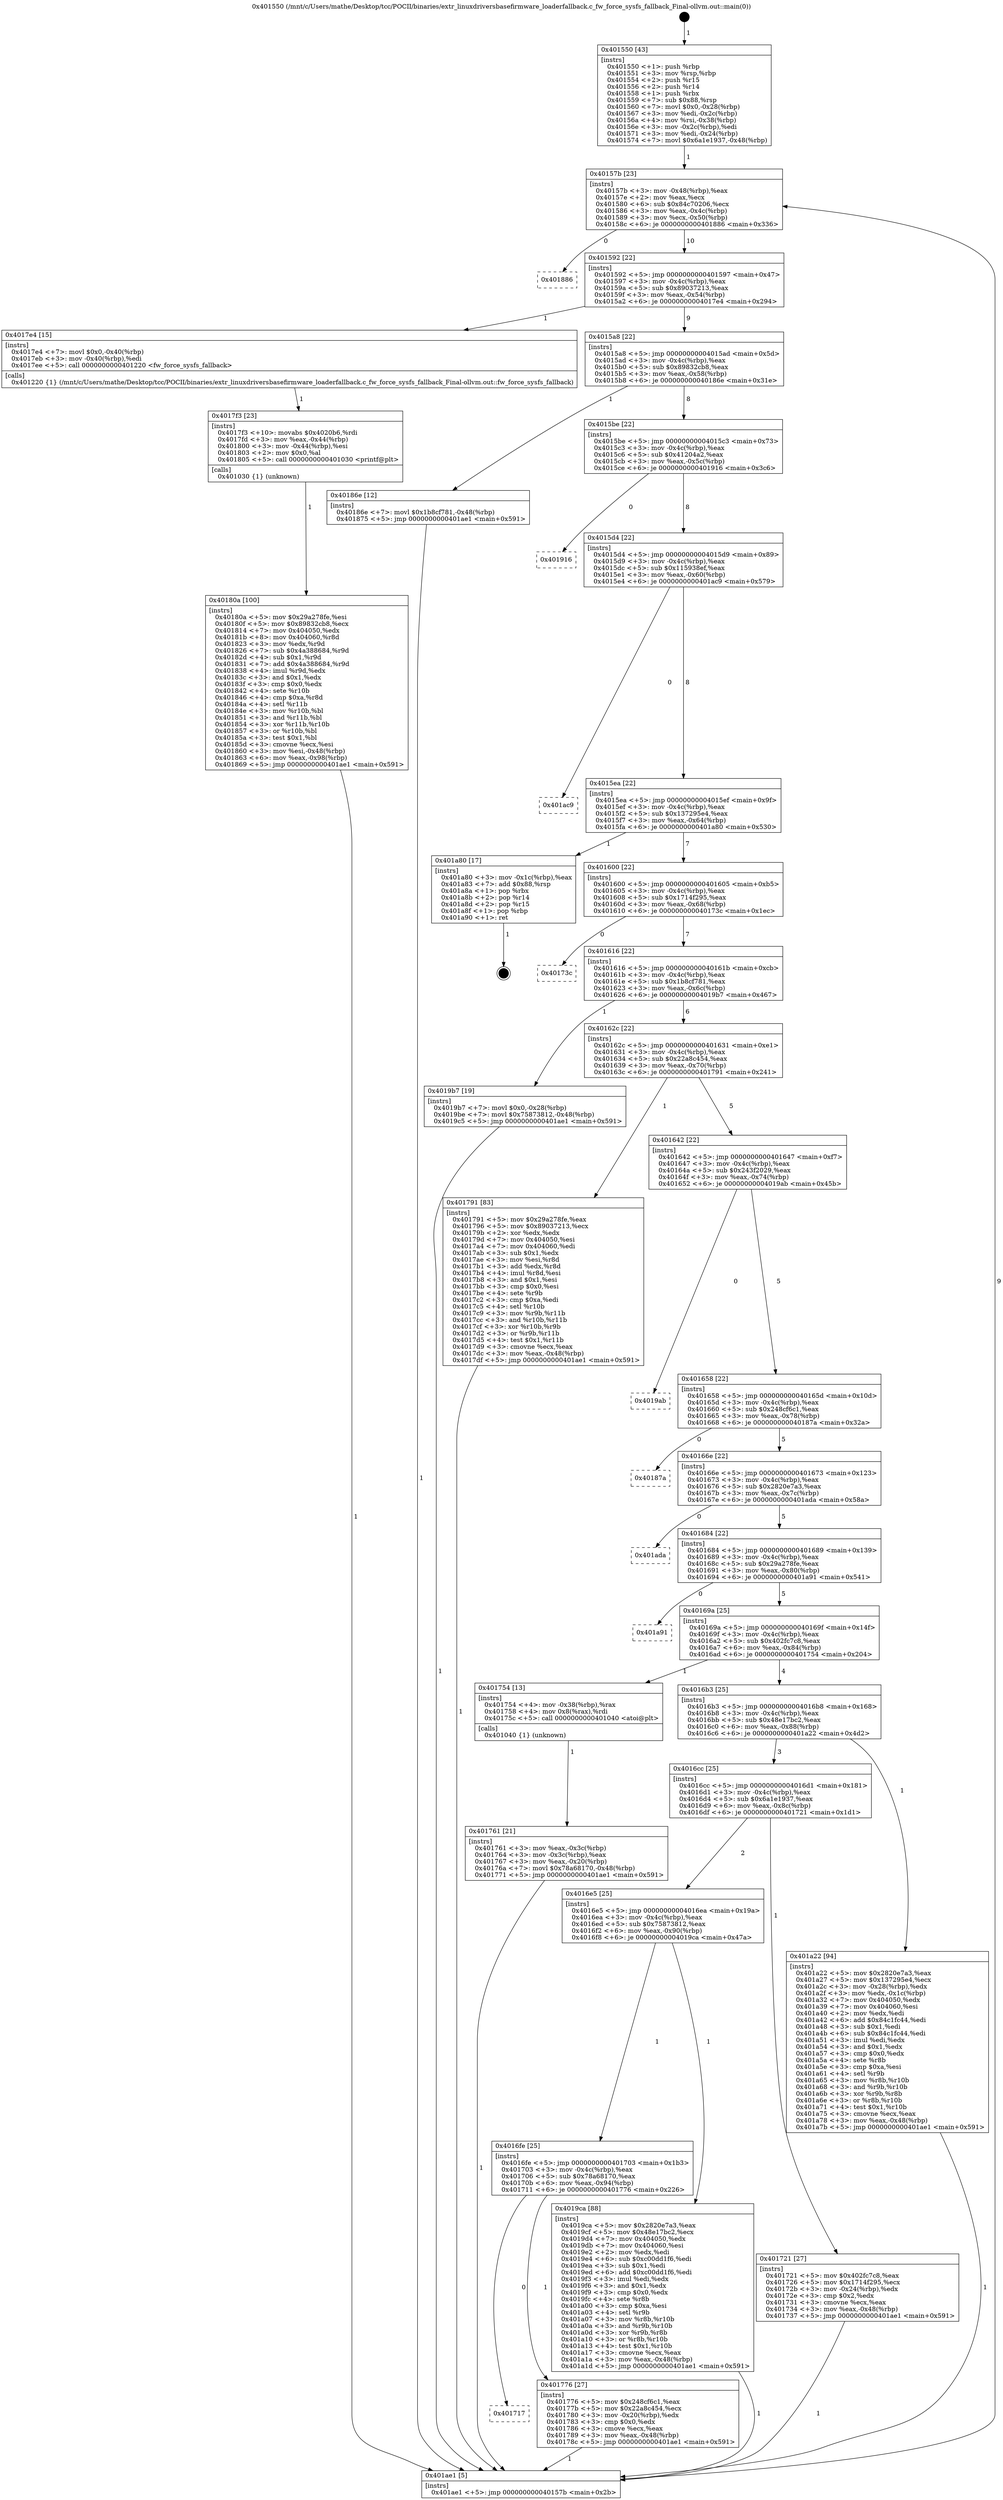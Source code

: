 digraph "0x401550" {
  label = "0x401550 (/mnt/c/Users/mathe/Desktop/tcc/POCII/binaries/extr_linuxdriversbasefirmware_loaderfallback.c_fw_force_sysfs_fallback_Final-ollvm.out::main(0))"
  labelloc = "t"
  node[shape=record]

  Entry [label="",width=0.3,height=0.3,shape=circle,fillcolor=black,style=filled]
  "0x40157b" [label="{
     0x40157b [23]\l
     | [instrs]\l
     &nbsp;&nbsp;0x40157b \<+3\>: mov -0x48(%rbp),%eax\l
     &nbsp;&nbsp;0x40157e \<+2\>: mov %eax,%ecx\l
     &nbsp;&nbsp;0x401580 \<+6\>: sub $0x84c70206,%ecx\l
     &nbsp;&nbsp;0x401586 \<+3\>: mov %eax,-0x4c(%rbp)\l
     &nbsp;&nbsp;0x401589 \<+3\>: mov %ecx,-0x50(%rbp)\l
     &nbsp;&nbsp;0x40158c \<+6\>: je 0000000000401886 \<main+0x336\>\l
  }"]
  "0x401886" [label="{
     0x401886\l
  }", style=dashed]
  "0x401592" [label="{
     0x401592 [22]\l
     | [instrs]\l
     &nbsp;&nbsp;0x401592 \<+5\>: jmp 0000000000401597 \<main+0x47\>\l
     &nbsp;&nbsp;0x401597 \<+3\>: mov -0x4c(%rbp),%eax\l
     &nbsp;&nbsp;0x40159a \<+5\>: sub $0x89037213,%eax\l
     &nbsp;&nbsp;0x40159f \<+3\>: mov %eax,-0x54(%rbp)\l
     &nbsp;&nbsp;0x4015a2 \<+6\>: je 00000000004017e4 \<main+0x294\>\l
  }"]
  Exit [label="",width=0.3,height=0.3,shape=circle,fillcolor=black,style=filled,peripheries=2]
  "0x4017e4" [label="{
     0x4017e4 [15]\l
     | [instrs]\l
     &nbsp;&nbsp;0x4017e4 \<+7\>: movl $0x0,-0x40(%rbp)\l
     &nbsp;&nbsp;0x4017eb \<+3\>: mov -0x40(%rbp),%edi\l
     &nbsp;&nbsp;0x4017ee \<+5\>: call 0000000000401220 \<fw_force_sysfs_fallback\>\l
     | [calls]\l
     &nbsp;&nbsp;0x401220 \{1\} (/mnt/c/Users/mathe/Desktop/tcc/POCII/binaries/extr_linuxdriversbasefirmware_loaderfallback.c_fw_force_sysfs_fallback_Final-ollvm.out::fw_force_sysfs_fallback)\l
  }"]
  "0x4015a8" [label="{
     0x4015a8 [22]\l
     | [instrs]\l
     &nbsp;&nbsp;0x4015a8 \<+5\>: jmp 00000000004015ad \<main+0x5d\>\l
     &nbsp;&nbsp;0x4015ad \<+3\>: mov -0x4c(%rbp),%eax\l
     &nbsp;&nbsp;0x4015b0 \<+5\>: sub $0x89832cb8,%eax\l
     &nbsp;&nbsp;0x4015b5 \<+3\>: mov %eax,-0x58(%rbp)\l
     &nbsp;&nbsp;0x4015b8 \<+6\>: je 000000000040186e \<main+0x31e\>\l
  }"]
  "0x40180a" [label="{
     0x40180a [100]\l
     | [instrs]\l
     &nbsp;&nbsp;0x40180a \<+5\>: mov $0x29a278fe,%esi\l
     &nbsp;&nbsp;0x40180f \<+5\>: mov $0x89832cb8,%ecx\l
     &nbsp;&nbsp;0x401814 \<+7\>: mov 0x404050,%edx\l
     &nbsp;&nbsp;0x40181b \<+8\>: mov 0x404060,%r8d\l
     &nbsp;&nbsp;0x401823 \<+3\>: mov %edx,%r9d\l
     &nbsp;&nbsp;0x401826 \<+7\>: sub $0x4a388684,%r9d\l
     &nbsp;&nbsp;0x40182d \<+4\>: sub $0x1,%r9d\l
     &nbsp;&nbsp;0x401831 \<+7\>: add $0x4a388684,%r9d\l
     &nbsp;&nbsp;0x401838 \<+4\>: imul %r9d,%edx\l
     &nbsp;&nbsp;0x40183c \<+3\>: and $0x1,%edx\l
     &nbsp;&nbsp;0x40183f \<+3\>: cmp $0x0,%edx\l
     &nbsp;&nbsp;0x401842 \<+4\>: sete %r10b\l
     &nbsp;&nbsp;0x401846 \<+4\>: cmp $0xa,%r8d\l
     &nbsp;&nbsp;0x40184a \<+4\>: setl %r11b\l
     &nbsp;&nbsp;0x40184e \<+3\>: mov %r10b,%bl\l
     &nbsp;&nbsp;0x401851 \<+3\>: and %r11b,%bl\l
     &nbsp;&nbsp;0x401854 \<+3\>: xor %r11b,%r10b\l
     &nbsp;&nbsp;0x401857 \<+3\>: or %r10b,%bl\l
     &nbsp;&nbsp;0x40185a \<+3\>: test $0x1,%bl\l
     &nbsp;&nbsp;0x40185d \<+3\>: cmovne %ecx,%esi\l
     &nbsp;&nbsp;0x401860 \<+3\>: mov %esi,-0x48(%rbp)\l
     &nbsp;&nbsp;0x401863 \<+6\>: mov %eax,-0x98(%rbp)\l
     &nbsp;&nbsp;0x401869 \<+5\>: jmp 0000000000401ae1 \<main+0x591\>\l
  }"]
  "0x40186e" [label="{
     0x40186e [12]\l
     | [instrs]\l
     &nbsp;&nbsp;0x40186e \<+7\>: movl $0x1b8cf781,-0x48(%rbp)\l
     &nbsp;&nbsp;0x401875 \<+5\>: jmp 0000000000401ae1 \<main+0x591\>\l
  }"]
  "0x4015be" [label="{
     0x4015be [22]\l
     | [instrs]\l
     &nbsp;&nbsp;0x4015be \<+5\>: jmp 00000000004015c3 \<main+0x73\>\l
     &nbsp;&nbsp;0x4015c3 \<+3\>: mov -0x4c(%rbp),%eax\l
     &nbsp;&nbsp;0x4015c6 \<+5\>: sub $0x41204a2,%eax\l
     &nbsp;&nbsp;0x4015cb \<+3\>: mov %eax,-0x5c(%rbp)\l
     &nbsp;&nbsp;0x4015ce \<+6\>: je 0000000000401916 \<main+0x3c6\>\l
  }"]
  "0x4017f3" [label="{
     0x4017f3 [23]\l
     | [instrs]\l
     &nbsp;&nbsp;0x4017f3 \<+10\>: movabs $0x4020b6,%rdi\l
     &nbsp;&nbsp;0x4017fd \<+3\>: mov %eax,-0x44(%rbp)\l
     &nbsp;&nbsp;0x401800 \<+3\>: mov -0x44(%rbp),%esi\l
     &nbsp;&nbsp;0x401803 \<+2\>: mov $0x0,%al\l
     &nbsp;&nbsp;0x401805 \<+5\>: call 0000000000401030 \<printf@plt\>\l
     | [calls]\l
     &nbsp;&nbsp;0x401030 \{1\} (unknown)\l
  }"]
  "0x401916" [label="{
     0x401916\l
  }", style=dashed]
  "0x4015d4" [label="{
     0x4015d4 [22]\l
     | [instrs]\l
     &nbsp;&nbsp;0x4015d4 \<+5\>: jmp 00000000004015d9 \<main+0x89\>\l
     &nbsp;&nbsp;0x4015d9 \<+3\>: mov -0x4c(%rbp),%eax\l
     &nbsp;&nbsp;0x4015dc \<+5\>: sub $0x115938ef,%eax\l
     &nbsp;&nbsp;0x4015e1 \<+3\>: mov %eax,-0x60(%rbp)\l
     &nbsp;&nbsp;0x4015e4 \<+6\>: je 0000000000401ac9 \<main+0x579\>\l
  }"]
  "0x401717" [label="{
     0x401717\l
  }", style=dashed]
  "0x401ac9" [label="{
     0x401ac9\l
  }", style=dashed]
  "0x4015ea" [label="{
     0x4015ea [22]\l
     | [instrs]\l
     &nbsp;&nbsp;0x4015ea \<+5\>: jmp 00000000004015ef \<main+0x9f\>\l
     &nbsp;&nbsp;0x4015ef \<+3\>: mov -0x4c(%rbp),%eax\l
     &nbsp;&nbsp;0x4015f2 \<+5\>: sub $0x137295e4,%eax\l
     &nbsp;&nbsp;0x4015f7 \<+3\>: mov %eax,-0x64(%rbp)\l
     &nbsp;&nbsp;0x4015fa \<+6\>: je 0000000000401a80 \<main+0x530\>\l
  }"]
  "0x401776" [label="{
     0x401776 [27]\l
     | [instrs]\l
     &nbsp;&nbsp;0x401776 \<+5\>: mov $0x248cf6c1,%eax\l
     &nbsp;&nbsp;0x40177b \<+5\>: mov $0x22a8c454,%ecx\l
     &nbsp;&nbsp;0x401780 \<+3\>: mov -0x20(%rbp),%edx\l
     &nbsp;&nbsp;0x401783 \<+3\>: cmp $0x0,%edx\l
     &nbsp;&nbsp;0x401786 \<+3\>: cmove %ecx,%eax\l
     &nbsp;&nbsp;0x401789 \<+3\>: mov %eax,-0x48(%rbp)\l
     &nbsp;&nbsp;0x40178c \<+5\>: jmp 0000000000401ae1 \<main+0x591\>\l
  }"]
  "0x401a80" [label="{
     0x401a80 [17]\l
     | [instrs]\l
     &nbsp;&nbsp;0x401a80 \<+3\>: mov -0x1c(%rbp),%eax\l
     &nbsp;&nbsp;0x401a83 \<+7\>: add $0x88,%rsp\l
     &nbsp;&nbsp;0x401a8a \<+1\>: pop %rbx\l
     &nbsp;&nbsp;0x401a8b \<+2\>: pop %r14\l
     &nbsp;&nbsp;0x401a8d \<+2\>: pop %r15\l
     &nbsp;&nbsp;0x401a8f \<+1\>: pop %rbp\l
     &nbsp;&nbsp;0x401a90 \<+1\>: ret\l
  }"]
  "0x401600" [label="{
     0x401600 [22]\l
     | [instrs]\l
     &nbsp;&nbsp;0x401600 \<+5\>: jmp 0000000000401605 \<main+0xb5\>\l
     &nbsp;&nbsp;0x401605 \<+3\>: mov -0x4c(%rbp),%eax\l
     &nbsp;&nbsp;0x401608 \<+5\>: sub $0x1714f295,%eax\l
     &nbsp;&nbsp;0x40160d \<+3\>: mov %eax,-0x68(%rbp)\l
     &nbsp;&nbsp;0x401610 \<+6\>: je 000000000040173c \<main+0x1ec\>\l
  }"]
  "0x4016fe" [label="{
     0x4016fe [25]\l
     | [instrs]\l
     &nbsp;&nbsp;0x4016fe \<+5\>: jmp 0000000000401703 \<main+0x1b3\>\l
     &nbsp;&nbsp;0x401703 \<+3\>: mov -0x4c(%rbp),%eax\l
     &nbsp;&nbsp;0x401706 \<+5\>: sub $0x78a68170,%eax\l
     &nbsp;&nbsp;0x40170b \<+6\>: mov %eax,-0x94(%rbp)\l
     &nbsp;&nbsp;0x401711 \<+6\>: je 0000000000401776 \<main+0x226\>\l
  }"]
  "0x40173c" [label="{
     0x40173c\l
  }", style=dashed]
  "0x401616" [label="{
     0x401616 [22]\l
     | [instrs]\l
     &nbsp;&nbsp;0x401616 \<+5\>: jmp 000000000040161b \<main+0xcb\>\l
     &nbsp;&nbsp;0x40161b \<+3\>: mov -0x4c(%rbp),%eax\l
     &nbsp;&nbsp;0x40161e \<+5\>: sub $0x1b8cf781,%eax\l
     &nbsp;&nbsp;0x401623 \<+3\>: mov %eax,-0x6c(%rbp)\l
     &nbsp;&nbsp;0x401626 \<+6\>: je 00000000004019b7 \<main+0x467\>\l
  }"]
  "0x4019ca" [label="{
     0x4019ca [88]\l
     | [instrs]\l
     &nbsp;&nbsp;0x4019ca \<+5\>: mov $0x2820e7a3,%eax\l
     &nbsp;&nbsp;0x4019cf \<+5\>: mov $0x48e17bc2,%ecx\l
     &nbsp;&nbsp;0x4019d4 \<+7\>: mov 0x404050,%edx\l
     &nbsp;&nbsp;0x4019db \<+7\>: mov 0x404060,%esi\l
     &nbsp;&nbsp;0x4019e2 \<+2\>: mov %edx,%edi\l
     &nbsp;&nbsp;0x4019e4 \<+6\>: sub $0xc00dd1f6,%edi\l
     &nbsp;&nbsp;0x4019ea \<+3\>: sub $0x1,%edi\l
     &nbsp;&nbsp;0x4019ed \<+6\>: add $0xc00dd1f6,%edi\l
     &nbsp;&nbsp;0x4019f3 \<+3\>: imul %edi,%edx\l
     &nbsp;&nbsp;0x4019f6 \<+3\>: and $0x1,%edx\l
     &nbsp;&nbsp;0x4019f9 \<+3\>: cmp $0x0,%edx\l
     &nbsp;&nbsp;0x4019fc \<+4\>: sete %r8b\l
     &nbsp;&nbsp;0x401a00 \<+3\>: cmp $0xa,%esi\l
     &nbsp;&nbsp;0x401a03 \<+4\>: setl %r9b\l
     &nbsp;&nbsp;0x401a07 \<+3\>: mov %r8b,%r10b\l
     &nbsp;&nbsp;0x401a0a \<+3\>: and %r9b,%r10b\l
     &nbsp;&nbsp;0x401a0d \<+3\>: xor %r9b,%r8b\l
     &nbsp;&nbsp;0x401a10 \<+3\>: or %r8b,%r10b\l
     &nbsp;&nbsp;0x401a13 \<+4\>: test $0x1,%r10b\l
     &nbsp;&nbsp;0x401a17 \<+3\>: cmovne %ecx,%eax\l
     &nbsp;&nbsp;0x401a1a \<+3\>: mov %eax,-0x48(%rbp)\l
     &nbsp;&nbsp;0x401a1d \<+5\>: jmp 0000000000401ae1 \<main+0x591\>\l
  }"]
  "0x4019b7" [label="{
     0x4019b7 [19]\l
     | [instrs]\l
     &nbsp;&nbsp;0x4019b7 \<+7\>: movl $0x0,-0x28(%rbp)\l
     &nbsp;&nbsp;0x4019be \<+7\>: movl $0x75873812,-0x48(%rbp)\l
     &nbsp;&nbsp;0x4019c5 \<+5\>: jmp 0000000000401ae1 \<main+0x591\>\l
  }"]
  "0x40162c" [label="{
     0x40162c [22]\l
     | [instrs]\l
     &nbsp;&nbsp;0x40162c \<+5\>: jmp 0000000000401631 \<main+0xe1\>\l
     &nbsp;&nbsp;0x401631 \<+3\>: mov -0x4c(%rbp),%eax\l
     &nbsp;&nbsp;0x401634 \<+5\>: sub $0x22a8c454,%eax\l
     &nbsp;&nbsp;0x401639 \<+3\>: mov %eax,-0x70(%rbp)\l
     &nbsp;&nbsp;0x40163c \<+6\>: je 0000000000401791 \<main+0x241\>\l
  }"]
  "0x401761" [label="{
     0x401761 [21]\l
     | [instrs]\l
     &nbsp;&nbsp;0x401761 \<+3\>: mov %eax,-0x3c(%rbp)\l
     &nbsp;&nbsp;0x401764 \<+3\>: mov -0x3c(%rbp),%eax\l
     &nbsp;&nbsp;0x401767 \<+3\>: mov %eax,-0x20(%rbp)\l
     &nbsp;&nbsp;0x40176a \<+7\>: movl $0x78a68170,-0x48(%rbp)\l
     &nbsp;&nbsp;0x401771 \<+5\>: jmp 0000000000401ae1 \<main+0x591\>\l
  }"]
  "0x401791" [label="{
     0x401791 [83]\l
     | [instrs]\l
     &nbsp;&nbsp;0x401791 \<+5\>: mov $0x29a278fe,%eax\l
     &nbsp;&nbsp;0x401796 \<+5\>: mov $0x89037213,%ecx\l
     &nbsp;&nbsp;0x40179b \<+2\>: xor %edx,%edx\l
     &nbsp;&nbsp;0x40179d \<+7\>: mov 0x404050,%esi\l
     &nbsp;&nbsp;0x4017a4 \<+7\>: mov 0x404060,%edi\l
     &nbsp;&nbsp;0x4017ab \<+3\>: sub $0x1,%edx\l
     &nbsp;&nbsp;0x4017ae \<+3\>: mov %esi,%r8d\l
     &nbsp;&nbsp;0x4017b1 \<+3\>: add %edx,%r8d\l
     &nbsp;&nbsp;0x4017b4 \<+4\>: imul %r8d,%esi\l
     &nbsp;&nbsp;0x4017b8 \<+3\>: and $0x1,%esi\l
     &nbsp;&nbsp;0x4017bb \<+3\>: cmp $0x0,%esi\l
     &nbsp;&nbsp;0x4017be \<+4\>: sete %r9b\l
     &nbsp;&nbsp;0x4017c2 \<+3\>: cmp $0xa,%edi\l
     &nbsp;&nbsp;0x4017c5 \<+4\>: setl %r10b\l
     &nbsp;&nbsp;0x4017c9 \<+3\>: mov %r9b,%r11b\l
     &nbsp;&nbsp;0x4017cc \<+3\>: and %r10b,%r11b\l
     &nbsp;&nbsp;0x4017cf \<+3\>: xor %r10b,%r9b\l
     &nbsp;&nbsp;0x4017d2 \<+3\>: or %r9b,%r11b\l
     &nbsp;&nbsp;0x4017d5 \<+4\>: test $0x1,%r11b\l
     &nbsp;&nbsp;0x4017d9 \<+3\>: cmovne %ecx,%eax\l
     &nbsp;&nbsp;0x4017dc \<+3\>: mov %eax,-0x48(%rbp)\l
     &nbsp;&nbsp;0x4017df \<+5\>: jmp 0000000000401ae1 \<main+0x591\>\l
  }"]
  "0x401642" [label="{
     0x401642 [22]\l
     | [instrs]\l
     &nbsp;&nbsp;0x401642 \<+5\>: jmp 0000000000401647 \<main+0xf7\>\l
     &nbsp;&nbsp;0x401647 \<+3\>: mov -0x4c(%rbp),%eax\l
     &nbsp;&nbsp;0x40164a \<+5\>: sub $0x243f2029,%eax\l
     &nbsp;&nbsp;0x40164f \<+3\>: mov %eax,-0x74(%rbp)\l
     &nbsp;&nbsp;0x401652 \<+6\>: je 00000000004019ab \<main+0x45b\>\l
  }"]
  "0x401550" [label="{
     0x401550 [43]\l
     | [instrs]\l
     &nbsp;&nbsp;0x401550 \<+1\>: push %rbp\l
     &nbsp;&nbsp;0x401551 \<+3\>: mov %rsp,%rbp\l
     &nbsp;&nbsp;0x401554 \<+2\>: push %r15\l
     &nbsp;&nbsp;0x401556 \<+2\>: push %r14\l
     &nbsp;&nbsp;0x401558 \<+1\>: push %rbx\l
     &nbsp;&nbsp;0x401559 \<+7\>: sub $0x88,%rsp\l
     &nbsp;&nbsp;0x401560 \<+7\>: movl $0x0,-0x28(%rbp)\l
     &nbsp;&nbsp;0x401567 \<+3\>: mov %edi,-0x2c(%rbp)\l
     &nbsp;&nbsp;0x40156a \<+4\>: mov %rsi,-0x38(%rbp)\l
     &nbsp;&nbsp;0x40156e \<+3\>: mov -0x2c(%rbp),%edi\l
     &nbsp;&nbsp;0x401571 \<+3\>: mov %edi,-0x24(%rbp)\l
     &nbsp;&nbsp;0x401574 \<+7\>: movl $0x6a1e1937,-0x48(%rbp)\l
  }"]
  "0x4019ab" [label="{
     0x4019ab\l
  }", style=dashed]
  "0x401658" [label="{
     0x401658 [22]\l
     | [instrs]\l
     &nbsp;&nbsp;0x401658 \<+5\>: jmp 000000000040165d \<main+0x10d\>\l
     &nbsp;&nbsp;0x40165d \<+3\>: mov -0x4c(%rbp),%eax\l
     &nbsp;&nbsp;0x401660 \<+5\>: sub $0x248cf6c1,%eax\l
     &nbsp;&nbsp;0x401665 \<+3\>: mov %eax,-0x78(%rbp)\l
     &nbsp;&nbsp;0x401668 \<+6\>: je 000000000040187a \<main+0x32a\>\l
  }"]
  "0x401ae1" [label="{
     0x401ae1 [5]\l
     | [instrs]\l
     &nbsp;&nbsp;0x401ae1 \<+5\>: jmp 000000000040157b \<main+0x2b\>\l
  }"]
  "0x40187a" [label="{
     0x40187a\l
  }", style=dashed]
  "0x40166e" [label="{
     0x40166e [22]\l
     | [instrs]\l
     &nbsp;&nbsp;0x40166e \<+5\>: jmp 0000000000401673 \<main+0x123\>\l
     &nbsp;&nbsp;0x401673 \<+3\>: mov -0x4c(%rbp),%eax\l
     &nbsp;&nbsp;0x401676 \<+5\>: sub $0x2820e7a3,%eax\l
     &nbsp;&nbsp;0x40167b \<+3\>: mov %eax,-0x7c(%rbp)\l
     &nbsp;&nbsp;0x40167e \<+6\>: je 0000000000401ada \<main+0x58a\>\l
  }"]
  "0x4016e5" [label="{
     0x4016e5 [25]\l
     | [instrs]\l
     &nbsp;&nbsp;0x4016e5 \<+5\>: jmp 00000000004016ea \<main+0x19a\>\l
     &nbsp;&nbsp;0x4016ea \<+3\>: mov -0x4c(%rbp),%eax\l
     &nbsp;&nbsp;0x4016ed \<+5\>: sub $0x75873812,%eax\l
     &nbsp;&nbsp;0x4016f2 \<+6\>: mov %eax,-0x90(%rbp)\l
     &nbsp;&nbsp;0x4016f8 \<+6\>: je 00000000004019ca \<main+0x47a\>\l
  }"]
  "0x401ada" [label="{
     0x401ada\l
  }", style=dashed]
  "0x401684" [label="{
     0x401684 [22]\l
     | [instrs]\l
     &nbsp;&nbsp;0x401684 \<+5\>: jmp 0000000000401689 \<main+0x139\>\l
     &nbsp;&nbsp;0x401689 \<+3\>: mov -0x4c(%rbp),%eax\l
     &nbsp;&nbsp;0x40168c \<+5\>: sub $0x29a278fe,%eax\l
     &nbsp;&nbsp;0x401691 \<+3\>: mov %eax,-0x80(%rbp)\l
     &nbsp;&nbsp;0x401694 \<+6\>: je 0000000000401a91 \<main+0x541\>\l
  }"]
  "0x401721" [label="{
     0x401721 [27]\l
     | [instrs]\l
     &nbsp;&nbsp;0x401721 \<+5\>: mov $0x402fc7c8,%eax\l
     &nbsp;&nbsp;0x401726 \<+5\>: mov $0x1714f295,%ecx\l
     &nbsp;&nbsp;0x40172b \<+3\>: mov -0x24(%rbp),%edx\l
     &nbsp;&nbsp;0x40172e \<+3\>: cmp $0x2,%edx\l
     &nbsp;&nbsp;0x401731 \<+3\>: cmovne %ecx,%eax\l
     &nbsp;&nbsp;0x401734 \<+3\>: mov %eax,-0x48(%rbp)\l
     &nbsp;&nbsp;0x401737 \<+5\>: jmp 0000000000401ae1 \<main+0x591\>\l
  }"]
  "0x401a91" [label="{
     0x401a91\l
  }", style=dashed]
  "0x40169a" [label="{
     0x40169a [25]\l
     | [instrs]\l
     &nbsp;&nbsp;0x40169a \<+5\>: jmp 000000000040169f \<main+0x14f\>\l
     &nbsp;&nbsp;0x40169f \<+3\>: mov -0x4c(%rbp),%eax\l
     &nbsp;&nbsp;0x4016a2 \<+5\>: sub $0x402fc7c8,%eax\l
     &nbsp;&nbsp;0x4016a7 \<+6\>: mov %eax,-0x84(%rbp)\l
     &nbsp;&nbsp;0x4016ad \<+6\>: je 0000000000401754 \<main+0x204\>\l
  }"]
  "0x4016cc" [label="{
     0x4016cc [25]\l
     | [instrs]\l
     &nbsp;&nbsp;0x4016cc \<+5\>: jmp 00000000004016d1 \<main+0x181\>\l
     &nbsp;&nbsp;0x4016d1 \<+3\>: mov -0x4c(%rbp),%eax\l
     &nbsp;&nbsp;0x4016d4 \<+5\>: sub $0x6a1e1937,%eax\l
     &nbsp;&nbsp;0x4016d9 \<+6\>: mov %eax,-0x8c(%rbp)\l
     &nbsp;&nbsp;0x4016df \<+6\>: je 0000000000401721 \<main+0x1d1\>\l
  }"]
  "0x401754" [label="{
     0x401754 [13]\l
     | [instrs]\l
     &nbsp;&nbsp;0x401754 \<+4\>: mov -0x38(%rbp),%rax\l
     &nbsp;&nbsp;0x401758 \<+4\>: mov 0x8(%rax),%rdi\l
     &nbsp;&nbsp;0x40175c \<+5\>: call 0000000000401040 \<atoi@plt\>\l
     | [calls]\l
     &nbsp;&nbsp;0x401040 \{1\} (unknown)\l
  }"]
  "0x4016b3" [label="{
     0x4016b3 [25]\l
     | [instrs]\l
     &nbsp;&nbsp;0x4016b3 \<+5\>: jmp 00000000004016b8 \<main+0x168\>\l
     &nbsp;&nbsp;0x4016b8 \<+3\>: mov -0x4c(%rbp),%eax\l
     &nbsp;&nbsp;0x4016bb \<+5\>: sub $0x48e17bc2,%eax\l
     &nbsp;&nbsp;0x4016c0 \<+6\>: mov %eax,-0x88(%rbp)\l
     &nbsp;&nbsp;0x4016c6 \<+6\>: je 0000000000401a22 \<main+0x4d2\>\l
  }"]
  "0x401a22" [label="{
     0x401a22 [94]\l
     | [instrs]\l
     &nbsp;&nbsp;0x401a22 \<+5\>: mov $0x2820e7a3,%eax\l
     &nbsp;&nbsp;0x401a27 \<+5\>: mov $0x137295e4,%ecx\l
     &nbsp;&nbsp;0x401a2c \<+3\>: mov -0x28(%rbp),%edx\l
     &nbsp;&nbsp;0x401a2f \<+3\>: mov %edx,-0x1c(%rbp)\l
     &nbsp;&nbsp;0x401a32 \<+7\>: mov 0x404050,%edx\l
     &nbsp;&nbsp;0x401a39 \<+7\>: mov 0x404060,%esi\l
     &nbsp;&nbsp;0x401a40 \<+2\>: mov %edx,%edi\l
     &nbsp;&nbsp;0x401a42 \<+6\>: add $0x84c1fc44,%edi\l
     &nbsp;&nbsp;0x401a48 \<+3\>: sub $0x1,%edi\l
     &nbsp;&nbsp;0x401a4b \<+6\>: sub $0x84c1fc44,%edi\l
     &nbsp;&nbsp;0x401a51 \<+3\>: imul %edi,%edx\l
     &nbsp;&nbsp;0x401a54 \<+3\>: and $0x1,%edx\l
     &nbsp;&nbsp;0x401a57 \<+3\>: cmp $0x0,%edx\l
     &nbsp;&nbsp;0x401a5a \<+4\>: sete %r8b\l
     &nbsp;&nbsp;0x401a5e \<+3\>: cmp $0xa,%esi\l
     &nbsp;&nbsp;0x401a61 \<+4\>: setl %r9b\l
     &nbsp;&nbsp;0x401a65 \<+3\>: mov %r8b,%r10b\l
     &nbsp;&nbsp;0x401a68 \<+3\>: and %r9b,%r10b\l
     &nbsp;&nbsp;0x401a6b \<+3\>: xor %r9b,%r8b\l
     &nbsp;&nbsp;0x401a6e \<+3\>: or %r8b,%r10b\l
     &nbsp;&nbsp;0x401a71 \<+4\>: test $0x1,%r10b\l
     &nbsp;&nbsp;0x401a75 \<+3\>: cmovne %ecx,%eax\l
     &nbsp;&nbsp;0x401a78 \<+3\>: mov %eax,-0x48(%rbp)\l
     &nbsp;&nbsp;0x401a7b \<+5\>: jmp 0000000000401ae1 \<main+0x591\>\l
  }"]
  Entry -> "0x401550" [label=" 1"]
  "0x40157b" -> "0x401886" [label=" 0"]
  "0x40157b" -> "0x401592" [label=" 10"]
  "0x401a80" -> Exit [label=" 1"]
  "0x401592" -> "0x4017e4" [label=" 1"]
  "0x401592" -> "0x4015a8" [label=" 9"]
  "0x401a22" -> "0x401ae1" [label=" 1"]
  "0x4015a8" -> "0x40186e" [label=" 1"]
  "0x4015a8" -> "0x4015be" [label=" 8"]
  "0x4019ca" -> "0x401ae1" [label=" 1"]
  "0x4015be" -> "0x401916" [label=" 0"]
  "0x4015be" -> "0x4015d4" [label=" 8"]
  "0x4019b7" -> "0x401ae1" [label=" 1"]
  "0x4015d4" -> "0x401ac9" [label=" 0"]
  "0x4015d4" -> "0x4015ea" [label=" 8"]
  "0x40186e" -> "0x401ae1" [label=" 1"]
  "0x4015ea" -> "0x401a80" [label=" 1"]
  "0x4015ea" -> "0x401600" [label=" 7"]
  "0x40180a" -> "0x401ae1" [label=" 1"]
  "0x401600" -> "0x40173c" [label=" 0"]
  "0x401600" -> "0x401616" [label=" 7"]
  "0x4017e4" -> "0x4017f3" [label=" 1"]
  "0x401616" -> "0x4019b7" [label=" 1"]
  "0x401616" -> "0x40162c" [label=" 6"]
  "0x401791" -> "0x401ae1" [label=" 1"]
  "0x40162c" -> "0x401791" [label=" 1"]
  "0x40162c" -> "0x401642" [label=" 5"]
  "0x4016fe" -> "0x401717" [label=" 0"]
  "0x401642" -> "0x4019ab" [label=" 0"]
  "0x401642" -> "0x401658" [label=" 5"]
  "0x4016fe" -> "0x401776" [label=" 1"]
  "0x401658" -> "0x40187a" [label=" 0"]
  "0x401658" -> "0x40166e" [label=" 5"]
  "0x4017f3" -> "0x40180a" [label=" 1"]
  "0x40166e" -> "0x401ada" [label=" 0"]
  "0x40166e" -> "0x401684" [label=" 5"]
  "0x4016e5" -> "0x4016fe" [label=" 1"]
  "0x401684" -> "0x401a91" [label=" 0"]
  "0x401684" -> "0x40169a" [label=" 5"]
  "0x4016e5" -> "0x4019ca" [label=" 1"]
  "0x40169a" -> "0x401754" [label=" 1"]
  "0x40169a" -> "0x4016b3" [label=" 4"]
  "0x401761" -> "0x401ae1" [label=" 1"]
  "0x4016b3" -> "0x401a22" [label=" 1"]
  "0x4016b3" -> "0x4016cc" [label=" 3"]
  "0x401776" -> "0x401ae1" [label=" 1"]
  "0x4016cc" -> "0x401721" [label=" 1"]
  "0x4016cc" -> "0x4016e5" [label=" 2"]
  "0x401721" -> "0x401ae1" [label=" 1"]
  "0x401550" -> "0x40157b" [label=" 1"]
  "0x401ae1" -> "0x40157b" [label=" 9"]
  "0x401754" -> "0x401761" [label=" 1"]
}
